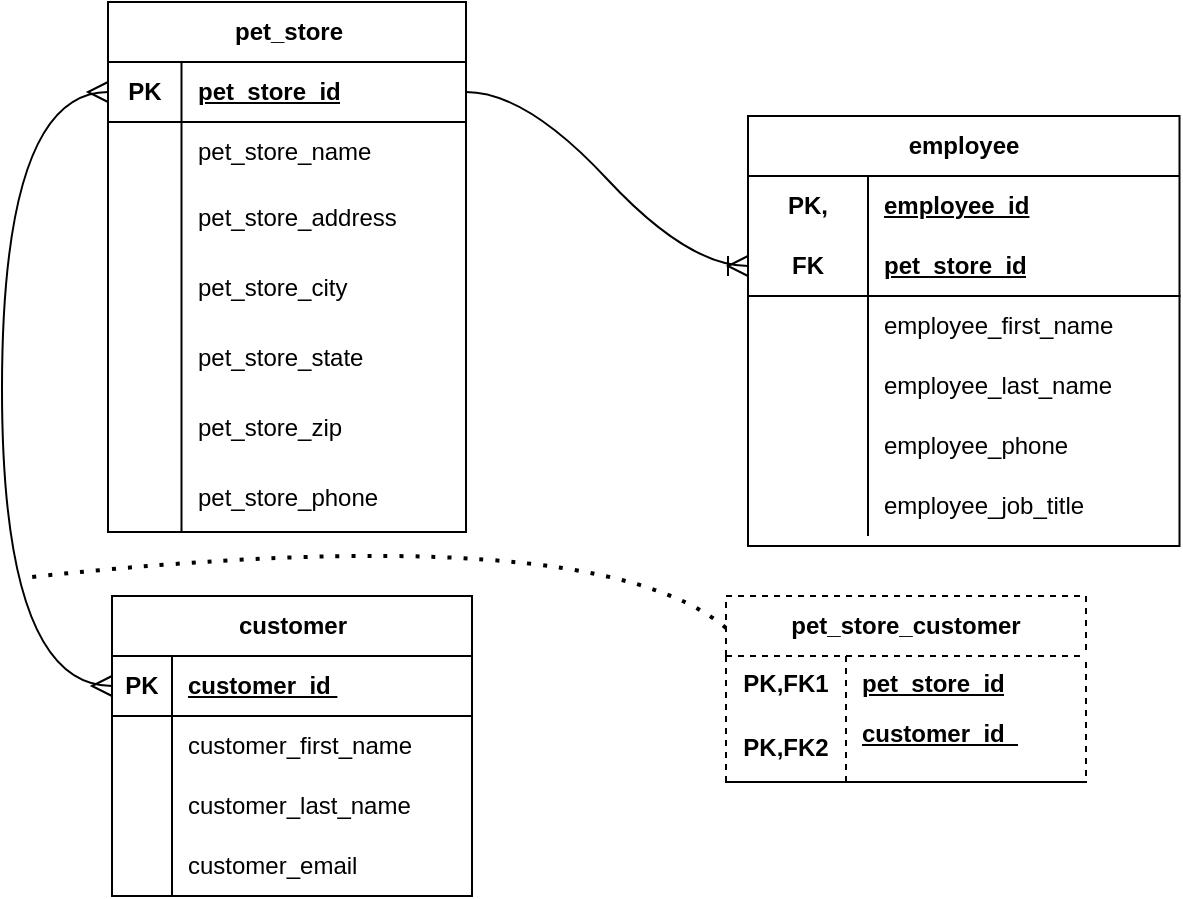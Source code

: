 <mxfile version="26.0.16">
  <diagram name="Page-1" id="pi2Q9wQ0Mi0Qq8orbZeJ">
    <mxGraphModel dx="1104" dy="1231" grid="0" gridSize="10" guides="1" tooltips="1" connect="1" arrows="1" fold="1" page="0" pageScale="1" pageWidth="850" pageHeight="1100" math="0" shadow="0">
      <root>
        <mxCell id="0" />
        <mxCell id="1" parent="0" />
        <mxCell id="1FlddTCd1Ezz8-99d3eK-143" value="pet_store" style="shape=table;startSize=30;container=1;collapsible=1;childLayout=tableLayout;fixedRows=1;rowLines=0;fontStyle=1;align=center;resizeLast=1;html=1;" parent="1" vertex="1">
          <mxGeometry x="-233" y="-340" width="179" height="265" as="geometry" />
        </mxCell>
        <mxCell id="1FlddTCd1Ezz8-99d3eK-144" value="" style="shape=tableRow;horizontal=0;startSize=0;swimlaneHead=0;swimlaneBody=0;fillColor=none;collapsible=0;dropTarget=0;points=[[0,0.5],[1,0.5]];portConstraint=eastwest;top=0;left=0;right=0;bottom=1;" parent="1FlddTCd1Ezz8-99d3eK-143" vertex="1">
          <mxGeometry y="30" width="179" height="30" as="geometry" />
        </mxCell>
        <mxCell id="1FlddTCd1Ezz8-99d3eK-145" value="PK" style="shape=partialRectangle;connectable=0;fillColor=none;top=0;left=0;bottom=0;right=0;fontStyle=1;overflow=hidden;whiteSpace=wrap;html=1;" parent="1FlddTCd1Ezz8-99d3eK-144" vertex="1">
          <mxGeometry width="36.75" height="30" as="geometry">
            <mxRectangle width="36.75" height="30" as="alternateBounds" />
          </mxGeometry>
        </mxCell>
        <mxCell id="1FlddTCd1Ezz8-99d3eK-146" value="pet_store_id" style="shape=partialRectangle;connectable=0;fillColor=none;top=0;left=0;bottom=0;right=0;align=left;spacingLeft=6;fontStyle=5;overflow=hidden;whiteSpace=wrap;html=1;" parent="1FlddTCd1Ezz8-99d3eK-144" vertex="1">
          <mxGeometry x="36.75" width="142.25" height="30" as="geometry">
            <mxRectangle width="142.25" height="30" as="alternateBounds" />
          </mxGeometry>
        </mxCell>
        <mxCell id="1FlddTCd1Ezz8-99d3eK-150" value="" style="shape=tableRow;horizontal=0;startSize=0;swimlaneHead=0;swimlaneBody=0;fillColor=none;collapsible=0;dropTarget=0;points=[[0,0.5],[1,0.5]];portConstraint=eastwest;top=0;left=0;right=0;bottom=0;" parent="1FlddTCd1Ezz8-99d3eK-143" vertex="1">
          <mxGeometry y="60" width="179" height="30" as="geometry" />
        </mxCell>
        <mxCell id="1FlddTCd1Ezz8-99d3eK-151" value="" style="shape=partialRectangle;connectable=0;fillColor=none;top=0;left=0;bottom=0;right=0;editable=1;overflow=hidden;whiteSpace=wrap;html=1;" parent="1FlddTCd1Ezz8-99d3eK-150" vertex="1">
          <mxGeometry width="36.75" height="30" as="geometry">
            <mxRectangle width="36.75" height="30" as="alternateBounds" />
          </mxGeometry>
        </mxCell>
        <mxCell id="1FlddTCd1Ezz8-99d3eK-152" value="pet_store_name" style="shape=partialRectangle;connectable=0;fillColor=none;top=0;left=0;bottom=0;right=0;align=left;spacingLeft=6;overflow=hidden;whiteSpace=wrap;html=1;" parent="1FlddTCd1Ezz8-99d3eK-150" vertex="1">
          <mxGeometry x="36.75" width="142.25" height="30" as="geometry">
            <mxRectangle width="142.25" height="30" as="alternateBounds" />
          </mxGeometry>
        </mxCell>
        <mxCell id="1FlddTCd1Ezz8-99d3eK-153" value="" style="shape=tableRow;horizontal=0;startSize=0;swimlaneHead=0;swimlaneBody=0;fillColor=none;collapsible=0;dropTarget=0;points=[[0,0.5],[1,0.5]];portConstraint=eastwest;top=0;left=0;right=0;bottom=0;" parent="1FlddTCd1Ezz8-99d3eK-143" vertex="1">
          <mxGeometry y="90" width="179" height="35" as="geometry" />
        </mxCell>
        <mxCell id="1FlddTCd1Ezz8-99d3eK-154" value="" style="shape=partialRectangle;connectable=0;fillColor=none;top=0;left=0;bottom=0;right=0;editable=1;overflow=hidden;whiteSpace=wrap;html=1;" parent="1FlddTCd1Ezz8-99d3eK-153" vertex="1">
          <mxGeometry width="36.75" height="35" as="geometry">
            <mxRectangle width="36.75" height="35" as="alternateBounds" />
          </mxGeometry>
        </mxCell>
        <mxCell id="1FlddTCd1Ezz8-99d3eK-155" value="pet_store_address" style="shape=partialRectangle;connectable=0;fillColor=none;top=0;left=0;bottom=0;right=0;align=left;spacingLeft=6;overflow=hidden;whiteSpace=wrap;html=1;" parent="1FlddTCd1Ezz8-99d3eK-153" vertex="1">
          <mxGeometry x="36.75" width="142.25" height="35" as="geometry">
            <mxRectangle width="142.25" height="35" as="alternateBounds" />
          </mxGeometry>
        </mxCell>
        <mxCell id="1FlddTCd1Ezz8-99d3eK-156" value="" style="shape=tableRow;horizontal=0;startSize=0;swimlaneHead=0;swimlaneBody=0;fillColor=none;collapsible=0;dropTarget=0;points=[[0,0.5],[1,0.5]];portConstraint=eastwest;top=0;left=0;right=0;bottom=0;" parent="1FlddTCd1Ezz8-99d3eK-143" vertex="1">
          <mxGeometry y="125" width="179" height="35" as="geometry" />
        </mxCell>
        <mxCell id="1FlddTCd1Ezz8-99d3eK-157" value="" style="shape=partialRectangle;connectable=0;fillColor=none;top=0;left=0;bottom=0;right=0;editable=1;overflow=hidden;whiteSpace=wrap;html=1;" parent="1FlddTCd1Ezz8-99d3eK-156" vertex="1">
          <mxGeometry width="36.75" height="35" as="geometry">
            <mxRectangle width="36.75" height="35" as="alternateBounds" />
          </mxGeometry>
        </mxCell>
        <mxCell id="1FlddTCd1Ezz8-99d3eK-158" value="pet_store_city" style="shape=partialRectangle;connectable=0;fillColor=none;top=0;left=0;bottom=0;right=0;align=left;spacingLeft=6;overflow=hidden;whiteSpace=wrap;html=1;" parent="1FlddTCd1Ezz8-99d3eK-156" vertex="1">
          <mxGeometry x="36.75" width="142.25" height="35" as="geometry">
            <mxRectangle width="142.25" height="35" as="alternateBounds" />
          </mxGeometry>
        </mxCell>
        <mxCell id="1FlddTCd1Ezz8-99d3eK-159" value="" style="shape=tableRow;horizontal=0;startSize=0;swimlaneHead=0;swimlaneBody=0;fillColor=none;collapsible=0;dropTarget=0;points=[[0,0.5],[1,0.5]];portConstraint=eastwest;top=0;left=0;right=0;bottom=0;" parent="1FlddTCd1Ezz8-99d3eK-143" vertex="1">
          <mxGeometry y="160" width="179" height="35" as="geometry" />
        </mxCell>
        <mxCell id="1FlddTCd1Ezz8-99d3eK-160" value="" style="shape=partialRectangle;connectable=0;fillColor=none;top=0;left=0;bottom=0;right=0;editable=1;overflow=hidden;whiteSpace=wrap;html=1;" parent="1FlddTCd1Ezz8-99d3eK-159" vertex="1">
          <mxGeometry width="36.75" height="35" as="geometry">
            <mxRectangle width="36.75" height="35" as="alternateBounds" />
          </mxGeometry>
        </mxCell>
        <mxCell id="1FlddTCd1Ezz8-99d3eK-161" value="pet_store_state" style="shape=partialRectangle;connectable=0;fillColor=none;top=0;left=0;bottom=0;right=0;align=left;spacingLeft=6;overflow=hidden;whiteSpace=wrap;html=1;" parent="1FlddTCd1Ezz8-99d3eK-159" vertex="1">
          <mxGeometry x="36.75" width="142.25" height="35" as="geometry">
            <mxRectangle width="142.25" height="35" as="alternateBounds" />
          </mxGeometry>
        </mxCell>
        <mxCell id="1FlddTCd1Ezz8-99d3eK-162" value="" style="shape=tableRow;horizontal=0;startSize=0;swimlaneHead=0;swimlaneBody=0;fillColor=none;collapsible=0;dropTarget=0;points=[[0,0.5],[1,0.5]];portConstraint=eastwest;top=0;left=0;right=0;bottom=0;" parent="1FlddTCd1Ezz8-99d3eK-143" vertex="1">
          <mxGeometry y="195" width="179" height="35" as="geometry" />
        </mxCell>
        <mxCell id="1FlddTCd1Ezz8-99d3eK-163" value="" style="shape=partialRectangle;connectable=0;fillColor=none;top=0;left=0;bottom=0;right=0;editable=1;overflow=hidden;whiteSpace=wrap;html=1;" parent="1FlddTCd1Ezz8-99d3eK-162" vertex="1">
          <mxGeometry width="36.75" height="35" as="geometry">
            <mxRectangle width="36.75" height="35" as="alternateBounds" />
          </mxGeometry>
        </mxCell>
        <mxCell id="1FlddTCd1Ezz8-99d3eK-164" value="pet_store_zip" style="shape=partialRectangle;connectable=0;fillColor=none;top=0;left=0;bottom=0;right=0;align=left;spacingLeft=6;overflow=hidden;whiteSpace=wrap;html=1;" parent="1FlddTCd1Ezz8-99d3eK-162" vertex="1">
          <mxGeometry x="36.75" width="142.25" height="35" as="geometry">
            <mxRectangle width="142.25" height="35" as="alternateBounds" />
          </mxGeometry>
        </mxCell>
        <mxCell id="1FlddTCd1Ezz8-99d3eK-165" value="" style="shape=tableRow;horizontal=0;startSize=0;swimlaneHead=0;swimlaneBody=0;fillColor=none;collapsible=0;dropTarget=0;points=[[0,0.5],[1,0.5]];portConstraint=eastwest;top=0;left=0;right=0;bottom=0;" parent="1FlddTCd1Ezz8-99d3eK-143" vertex="1">
          <mxGeometry y="230" width="179" height="35" as="geometry" />
        </mxCell>
        <mxCell id="1FlddTCd1Ezz8-99d3eK-166" value="" style="shape=partialRectangle;connectable=0;fillColor=none;top=0;left=0;bottom=0;right=0;editable=1;overflow=hidden;whiteSpace=wrap;html=1;" parent="1FlddTCd1Ezz8-99d3eK-165" vertex="1">
          <mxGeometry width="36.75" height="35" as="geometry">
            <mxRectangle width="36.75" height="35" as="alternateBounds" />
          </mxGeometry>
        </mxCell>
        <mxCell id="1FlddTCd1Ezz8-99d3eK-167" value="pet_store_phone" style="shape=partialRectangle;connectable=0;fillColor=none;top=0;left=0;bottom=0;right=0;align=left;spacingLeft=6;overflow=hidden;whiteSpace=wrap;html=1;" parent="1FlddTCd1Ezz8-99d3eK-165" vertex="1">
          <mxGeometry x="36.75" width="142.25" height="35" as="geometry">
            <mxRectangle width="142.25" height="35" as="alternateBounds" />
          </mxGeometry>
        </mxCell>
        <mxCell id="1FlddTCd1Ezz8-99d3eK-184" value="employee" style="shape=table;startSize=30;container=1;collapsible=1;childLayout=tableLayout;fixedRows=1;rowLines=0;fontStyle=1;align=center;resizeLast=1;html=1;whiteSpace=wrap;" parent="1" vertex="1">
          <mxGeometry x="87" y="-283" width="215.75" height="215" as="geometry" />
        </mxCell>
        <mxCell id="1FlddTCd1Ezz8-99d3eK-185" value="" style="shape=tableRow;horizontal=0;startSize=0;swimlaneHead=0;swimlaneBody=0;fillColor=none;collapsible=0;dropTarget=0;points=[[0,0.5],[1,0.5]];portConstraint=eastwest;top=0;left=0;right=0;bottom=0;html=1;" parent="1FlddTCd1Ezz8-99d3eK-184" vertex="1">
          <mxGeometry y="30" width="215.75" height="30" as="geometry" />
        </mxCell>
        <mxCell id="1FlddTCd1Ezz8-99d3eK-186" value="PK," style="shape=partialRectangle;connectable=0;fillColor=none;top=0;left=0;bottom=0;right=0;fontStyle=1;overflow=hidden;html=1;whiteSpace=wrap;" parent="1FlddTCd1Ezz8-99d3eK-185" vertex="1">
          <mxGeometry width="60" height="30" as="geometry">
            <mxRectangle width="60" height="30" as="alternateBounds" />
          </mxGeometry>
        </mxCell>
        <mxCell id="1FlddTCd1Ezz8-99d3eK-187" value="employee_id" style="shape=partialRectangle;connectable=0;fillColor=none;top=0;left=0;bottom=0;right=0;align=left;spacingLeft=6;fontStyle=5;overflow=hidden;html=1;whiteSpace=wrap;" parent="1FlddTCd1Ezz8-99d3eK-185" vertex="1">
          <mxGeometry x="60" width="155.75" height="30" as="geometry">
            <mxRectangle width="155.75" height="30" as="alternateBounds" />
          </mxGeometry>
        </mxCell>
        <mxCell id="1FlddTCd1Ezz8-99d3eK-188" value="" style="shape=tableRow;horizontal=0;startSize=0;swimlaneHead=0;swimlaneBody=0;fillColor=none;collapsible=0;dropTarget=0;points=[[0,0.5],[1,0.5]];portConstraint=eastwest;top=0;left=0;right=0;bottom=1;html=1;" parent="1FlddTCd1Ezz8-99d3eK-184" vertex="1">
          <mxGeometry y="60" width="215.75" height="30" as="geometry" />
        </mxCell>
        <mxCell id="1FlddTCd1Ezz8-99d3eK-189" value="FK" style="shape=partialRectangle;connectable=0;fillColor=none;top=0;left=0;bottom=0;right=0;fontStyle=1;overflow=hidden;html=1;whiteSpace=wrap;" parent="1FlddTCd1Ezz8-99d3eK-188" vertex="1">
          <mxGeometry width="60" height="30" as="geometry">
            <mxRectangle width="60" height="30" as="alternateBounds" />
          </mxGeometry>
        </mxCell>
        <mxCell id="1FlddTCd1Ezz8-99d3eK-190" value="pet_store_id" style="shape=partialRectangle;connectable=0;fillColor=none;top=0;left=0;bottom=0;right=0;align=left;spacingLeft=6;fontStyle=5;overflow=hidden;html=1;whiteSpace=wrap;" parent="1FlddTCd1Ezz8-99d3eK-188" vertex="1">
          <mxGeometry x="60" width="155.75" height="30" as="geometry">
            <mxRectangle width="155.75" height="30" as="alternateBounds" />
          </mxGeometry>
        </mxCell>
        <mxCell id="1FlddTCd1Ezz8-99d3eK-191" value="" style="shape=tableRow;horizontal=0;startSize=0;swimlaneHead=0;swimlaneBody=0;fillColor=none;collapsible=0;dropTarget=0;points=[[0,0.5],[1,0.5]];portConstraint=eastwest;top=0;left=0;right=0;bottom=0;html=1;" parent="1FlddTCd1Ezz8-99d3eK-184" vertex="1">
          <mxGeometry y="90" width="215.75" height="30" as="geometry" />
        </mxCell>
        <mxCell id="1FlddTCd1Ezz8-99d3eK-192" value="" style="shape=partialRectangle;connectable=0;fillColor=none;top=0;left=0;bottom=0;right=0;editable=1;overflow=hidden;html=1;whiteSpace=wrap;" parent="1FlddTCd1Ezz8-99d3eK-191" vertex="1">
          <mxGeometry width="60" height="30" as="geometry">
            <mxRectangle width="60" height="30" as="alternateBounds" />
          </mxGeometry>
        </mxCell>
        <mxCell id="1FlddTCd1Ezz8-99d3eK-193" value="&lt;div&gt;employee_first_name&lt;/div&gt;" style="shape=partialRectangle;connectable=0;fillColor=none;top=0;left=0;bottom=0;right=0;align=left;spacingLeft=6;overflow=hidden;html=1;whiteSpace=wrap;" parent="1FlddTCd1Ezz8-99d3eK-191" vertex="1">
          <mxGeometry x="60" width="155.75" height="30" as="geometry">
            <mxRectangle width="155.75" height="30" as="alternateBounds" />
          </mxGeometry>
        </mxCell>
        <mxCell id="1FlddTCd1Ezz8-99d3eK-194" value="" style="shape=tableRow;horizontal=0;startSize=0;swimlaneHead=0;swimlaneBody=0;fillColor=none;collapsible=0;dropTarget=0;points=[[0,0.5],[1,0.5]];portConstraint=eastwest;top=0;left=0;right=0;bottom=0;html=1;" parent="1FlddTCd1Ezz8-99d3eK-184" vertex="1">
          <mxGeometry y="120" width="215.75" height="30" as="geometry" />
        </mxCell>
        <mxCell id="1FlddTCd1Ezz8-99d3eK-195" value="" style="shape=partialRectangle;connectable=0;fillColor=none;top=0;left=0;bottom=0;right=0;editable=1;overflow=hidden;html=1;whiteSpace=wrap;" parent="1FlddTCd1Ezz8-99d3eK-194" vertex="1">
          <mxGeometry width="60" height="30" as="geometry">
            <mxRectangle width="60" height="30" as="alternateBounds" />
          </mxGeometry>
        </mxCell>
        <mxCell id="1FlddTCd1Ezz8-99d3eK-196" value="employee_last_name" style="shape=partialRectangle;connectable=0;fillColor=none;top=0;left=0;bottom=0;right=0;align=left;spacingLeft=6;overflow=hidden;html=1;whiteSpace=wrap;" parent="1FlddTCd1Ezz8-99d3eK-194" vertex="1">
          <mxGeometry x="60" width="155.75" height="30" as="geometry">
            <mxRectangle width="155.75" height="30" as="alternateBounds" />
          </mxGeometry>
        </mxCell>
        <mxCell id="1FlddTCd1Ezz8-99d3eK-197" value="" style="shape=tableRow;horizontal=0;startSize=0;swimlaneHead=0;swimlaneBody=0;fillColor=none;collapsible=0;dropTarget=0;points=[[0,0.5],[1,0.5]];portConstraint=eastwest;top=0;left=0;right=0;bottom=0;html=1;" parent="1FlddTCd1Ezz8-99d3eK-184" vertex="1">
          <mxGeometry y="150" width="215.75" height="30" as="geometry" />
        </mxCell>
        <mxCell id="1FlddTCd1Ezz8-99d3eK-198" value="" style="shape=partialRectangle;connectable=0;fillColor=none;top=0;left=0;bottom=0;right=0;editable=1;overflow=hidden;html=1;whiteSpace=wrap;" parent="1FlddTCd1Ezz8-99d3eK-197" vertex="1">
          <mxGeometry width="60" height="30" as="geometry">
            <mxRectangle width="60" height="30" as="alternateBounds" />
          </mxGeometry>
        </mxCell>
        <mxCell id="1FlddTCd1Ezz8-99d3eK-199" value="employee_phone" style="shape=partialRectangle;connectable=0;fillColor=none;top=0;left=0;bottom=0;right=0;align=left;spacingLeft=6;overflow=hidden;html=1;whiteSpace=wrap;" parent="1FlddTCd1Ezz8-99d3eK-197" vertex="1">
          <mxGeometry x="60" width="155.75" height="30" as="geometry">
            <mxRectangle width="155.75" height="30" as="alternateBounds" />
          </mxGeometry>
        </mxCell>
        <mxCell id="1FlddTCd1Ezz8-99d3eK-200" value="" style="shape=tableRow;horizontal=0;startSize=0;swimlaneHead=0;swimlaneBody=0;fillColor=none;collapsible=0;dropTarget=0;points=[[0,0.5],[1,0.5]];portConstraint=eastwest;top=0;left=0;right=0;bottom=0;html=1;" parent="1FlddTCd1Ezz8-99d3eK-184" vertex="1">
          <mxGeometry y="180" width="215.75" height="30" as="geometry" />
        </mxCell>
        <mxCell id="1FlddTCd1Ezz8-99d3eK-201" value="" style="shape=partialRectangle;connectable=0;fillColor=none;top=0;left=0;bottom=0;right=0;editable=1;overflow=hidden;html=1;whiteSpace=wrap;" parent="1FlddTCd1Ezz8-99d3eK-200" vertex="1">
          <mxGeometry width="60" height="30" as="geometry">
            <mxRectangle width="60" height="30" as="alternateBounds" />
          </mxGeometry>
        </mxCell>
        <mxCell id="1FlddTCd1Ezz8-99d3eK-202" value="employee_job_title" style="shape=partialRectangle;connectable=0;fillColor=none;top=0;left=0;bottom=0;right=0;align=left;spacingLeft=6;overflow=hidden;html=1;whiteSpace=wrap;" parent="1FlddTCd1Ezz8-99d3eK-200" vertex="1">
          <mxGeometry x="60" width="155.75" height="30" as="geometry">
            <mxRectangle width="155.75" height="30" as="alternateBounds" />
          </mxGeometry>
        </mxCell>
        <mxCell id="1FlddTCd1Ezz8-99d3eK-203" value="customer" style="shape=table;startSize=30;container=1;collapsible=1;childLayout=tableLayout;fixedRows=1;rowLines=0;fontStyle=1;align=center;resizeLast=1;html=1;" parent="1" vertex="1">
          <mxGeometry x="-231" y="-43" width="180" height="150" as="geometry" />
        </mxCell>
        <mxCell id="1FlddTCd1Ezz8-99d3eK-204" value="" style="shape=tableRow;horizontal=0;startSize=0;swimlaneHead=0;swimlaneBody=0;fillColor=none;collapsible=0;dropTarget=0;points=[[0,0.5],[1,0.5]];portConstraint=eastwest;top=0;left=0;right=0;bottom=1;" parent="1FlddTCd1Ezz8-99d3eK-203" vertex="1">
          <mxGeometry y="30" width="180" height="30" as="geometry" />
        </mxCell>
        <mxCell id="1FlddTCd1Ezz8-99d3eK-205" value="PK" style="shape=partialRectangle;connectable=0;fillColor=none;top=0;left=0;bottom=0;right=0;fontStyle=1;overflow=hidden;whiteSpace=wrap;html=1;" parent="1FlddTCd1Ezz8-99d3eK-204" vertex="1">
          <mxGeometry width="30" height="30" as="geometry">
            <mxRectangle width="30" height="30" as="alternateBounds" />
          </mxGeometry>
        </mxCell>
        <mxCell id="1FlddTCd1Ezz8-99d3eK-206" value="customer_id&amp;nbsp;" style="shape=partialRectangle;connectable=0;fillColor=none;top=0;left=0;bottom=0;right=0;align=left;spacingLeft=6;fontStyle=5;overflow=hidden;whiteSpace=wrap;html=1;" parent="1FlddTCd1Ezz8-99d3eK-204" vertex="1">
          <mxGeometry x="30" width="150" height="30" as="geometry">
            <mxRectangle width="150" height="30" as="alternateBounds" />
          </mxGeometry>
        </mxCell>
        <mxCell id="1FlddTCd1Ezz8-99d3eK-207" value="" style="shape=tableRow;horizontal=0;startSize=0;swimlaneHead=0;swimlaneBody=0;fillColor=none;collapsible=0;dropTarget=0;points=[[0,0.5],[1,0.5]];portConstraint=eastwest;top=0;left=0;right=0;bottom=0;" parent="1FlddTCd1Ezz8-99d3eK-203" vertex="1">
          <mxGeometry y="60" width="180" height="30" as="geometry" />
        </mxCell>
        <mxCell id="1FlddTCd1Ezz8-99d3eK-208" value="" style="shape=partialRectangle;connectable=0;fillColor=none;top=0;left=0;bottom=0;right=0;editable=1;overflow=hidden;whiteSpace=wrap;html=1;" parent="1FlddTCd1Ezz8-99d3eK-207" vertex="1">
          <mxGeometry width="30" height="30" as="geometry">
            <mxRectangle width="30" height="30" as="alternateBounds" />
          </mxGeometry>
        </mxCell>
        <mxCell id="1FlddTCd1Ezz8-99d3eK-209" value="customer_first_name" style="shape=partialRectangle;connectable=0;fillColor=none;top=0;left=0;bottom=0;right=0;align=left;spacingLeft=6;overflow=hidden;whiteSpace=wrap;html=1;" parent="1FlddTCd1Ezz8-99d3eK-207" vertex="1">
          <mxGeometry x="30" width="150" height="30" as="geometry">
            <mxRectangle width="150" height="30" as="alternateBounds" />
          </mxGeometry>
        </mxCell>
        <mxCell id="1FlddTCd1Ezz8-99d3eK-210" value="" style="shape=tableRow;horizontal=0;startSize=0;swimlaneHead=0;swimlaneBody=0;fillColor=none;collapsible=0;dropTarget=0;points=[[0,0.5],[1,0.5]];portConstraint=eastwest;top=0;left=0;right=0;bottom=0;" parent="1FlddTCd1Ezz8-99d3eK-203" vertex="1">
          <mxGeometry y="90" width="180" height="30" as="geometry" />
        </mxCell>
        <mxCell id="1FlddTCd1Ezz8-99d3eK-211" value="" style="shape=partialRectangle;connectable=0;fillColor=none;top=0;left=0;bottom=0;right=0;editable=1;overflow=hidden;whiteSpace=wrap;html=1;" parent="1FlddTCd1Ezz8-99d3eK-210" vertex="1">
          <mxGeometry width="30" height="30" as="geometry">
            <mxRectangle width="30" height="30" as="alternateBounds" />
          </mxGeometry>
        </mxCell>
        <mxCell id="1FlddTCd1Ezz8-99d3eK-212" value="customer_last_name" style="shape=partialRectangle;connectable=0;fillColor=none;top=0;left=0;bottom=0;right=0;align=left;spacingLeft=6;overflow=hidden;whiteSpace=wrap;html=1;" parent="1FlddTCd1Ezz8-99d3eK-210" vertex="1">
          <mxGeometry x="30" width="150" height="30" as="geometry">
            <mxRectangle width="150" height="30" as="alternateBounds" />
          </mxGeometry>
        </mxCell>
        <mxCell id="1FlddTCd1Ezz8-99d3eK-213" value="" style="shape=tableRow;horizontal=0;startSize=0;swimlaneHead=0;swimlaneBody=0;fillColor=none;collapsible=0;dropTarget=0;points=[[0,0.5],[1,0.5]];portConstraint=eastwest;top=0;left=0;right=0;bottom=0;" parent="1FlddTCd1Ezz8-99d3eK-203" vertex="1">
          <mxGeometry y="120" width="180" height="30" as="geometry" />
        </mxCell>
        <mxCell id="1FlddTCd1Ezz8-99d3eK-214" value="" style="shape=partialRectangle;connectable=0;fillColor=none;top=0;left=0;bottom=0;right=0;editable=1;overflow=hidden;whiteSpace=wrap;html=1;" parent="1FlddTCd1Ezz8-99d3eK-213" vertex="1">
          <mxGeometry width="30" height="30" as="geometry">
            <mxRectangle width="30" height="30" as="alternateBounds" />
          </mxGeometry>
        </mxCell>
        <mxCell id="1FlddTCd1Ezz8-99d3eK-215" value="customer_email" style="shape=partialRectangle;connectable=0;fillColor=none;top=0;left=0;bottom=0;right=0;align=left;spacingLeft=6;overflow=hidden;whiteSpace=wrap;html=1;" parent="1FlddTCd1Ezz8-99d3eK-213" vertex="1">
          <mxGeometry x="30" width="150" height="30" as="geometry">
            <mxRectangle width="150" height="30" as="alternateBounds" />
          </mxGeometry>
        </mxCell>
        <mxCell id="1FlddTCd1Ezz8-99d3eK-216" value="" style="edgeStyle=entityRelationEdgeStyle;fontSize=12;html=1;endArrow=ERoneToMany;rounded=0;startSize=8;endSize=8;curved=1;strokeColor=default;exitX=1;exitY=0.5;exitDx=0;exitDy=0;entryX=0;entryY=0.5;entryDx=0;entryDy=0;" parent="1" source="1FlddTCd1Ezz8-99d3eK-144" target="1FlddTCd1Ezz8-99d3eK-188" edge="1">
          <mxGeometry width="100" height="100" relative="1" as="geometry">
            <mxPoint x="-46" y="-257" as="sourcePoint" />
            <mxPoint x="66" y="-304" as="targetPoint" />
            <Array as="points">
              <mxPoint x="-25" y="-14" />
              <mxPoint x="34" y="-180" />
            </Array>
          </mxGeometry>
        </mxCell>
        <mxCell id="1FlddTCd1Ezz8-99d3eK-218" value="" style="fontSize=12;html=1;endArrow=ERmany;startArrow=ERmany;rounded=0;startSize=8;endSize=8;entryX=0;entryY=0.5;entryDx=0;entryDy=0;edgeStyle=elbowEdgeStyle;curved=1;exitX=0;exitY=0.5;exitDx=0;exitDy=0;" parent="1" source="1FlddTCd1Ezz8-99d3eK-144" target="1FlddTCd1Ezz8-99d3eK-204" edge="1">
          <mxGeometry width="100" height="100" relative="1" as="geometry">
            <mxPoint x="-236" y="-295" as="sourcePoint" />
            <mxPoint x="99.08" y="12.95" as="targetPoint" />
            <Array as="points">
              <mxPoint x="-286" y="-158" />
            </Array>
          </mxGeometry>
        </mxCell>
        <mxCell id="7BUAFBYmbBcsVAz_ScVq-1" value="pet_store_customer" style="shape=table;startSize=30;container=1;collapsible=1;childLayout=tableLayout;fixedRows=1;rowLines=0;fontStyle=1;align=center;resizeLast=1;html=1;whiteSpace=wrap;strokeColor=default;dashed=1;" vertex="1" parent="1">
          <mxGeometry x="76" y="-43" width="180" height="93" as="geometry" />
        </mxCell>
        <mxCell id="7BUAFBYmbBcsVAz_ScVq-2" value="" style="shape=tableRow;horizontal=0;startSize=0;swimlaneHead=0;swimlaneBody=0;fillColor=none;collapsible=0;dropTarget=0;points=[[0,0.5],[1,0.5]];portConstraint=eastwest;top=0;left=0;right=0;bottom=0;html=1;" vertex="1" parent="7BUAFBYmbBcsVAz_ScVq-1">
          <mxGeometry y="30" width="180" height="28" as="geometry" />
        </mxCell>
        <mxCell id="7BUAFBYmbBcsVAz_ScVq-3" value="PK,FK1" style="shape=partialRectangle;connectable=0;fillColor=none;top=0;left=0;bottom=0;right=0;fontStyle=1;overflow=hidden;html=1;whiteSpace=wrap;" vertex="1" parent="7BUAFBYmbBcsVAz_ScVq-2">
          <mxGeometry width="60" height="28" as="geometry">
            <mxRectangle width="60" height="28" as="alternateBounds" />
          </mxGeometry>
        </mxCell>
        <mxCell id="7BUAFBYmbBcsVAz_ScVq-4" value="pet_store_id" style="shape=partialRectangle;connectable=0;fillColor=none;top=0;left=0;bottom=0;right=0;align=left;spacingLeft=6;fontStyle=5;overflow=hidden;html=1;whiteSpace=wrap;" vertex="1" parent="7BUAFBYmbBcsVAz_ScVq-2">
          <mxGeometry x="60" width="120" height="28" as="geometry">
            <mxRectangle width="120" height="28" as="alternateBounds" />
          </mxGeometry>
        </mxCell>
        <mxCell id="7BUAFBYmbBcsVAz_ScVq-5" value="" style="shape=tableRow;horizontal=0;startSize=0;swimlaneHead=0;swimlaneBody=0;fillColor=none;collapsible=0;dropTarget=0;points=[[0,0.5],[1,0.5]];portConstraint=eastwest;top=0;left=0;right=0;bottom=1;html=1;" vertex="1" parent="7BUAFBYmbBcsVAz_ScVq-1">
          <mxGeometry y="58" width="180" height="35" as="geometry" />
        </mxCell>
        <mxCell id="7BUAFBYmbBcsVAz_ScVq-6" value="PK,FK2" style="shape=partialRectangle;connectable=0;fillColor=none;top=0;left=0;bottom=0;right=0;fontStyle=1;overflow=hidden;html=1;whiteSpace=wrap;" vertex="1" parent="7BUAFBYmbBcsVAz_ScVq-5">
          <mxGeometry width="60" height="35" as="geometry">
            <mxRectangle width="60" height="35" as="alternateBounds" />
          </mxGeometry>
        </mxCell>
        <mxCell id="7BUAFBYmbBcsVAz_ScVq-7" value="&lt;span style=&quot;color: rgb(0, 0, 0); font-family: Helvetica; font-size: 12px; font-style: normal; font-variant-ligatures: normal; font-variant-caps: normal; font-weight: 700; letter-spacing: normal; orphans: 2; text-align: left; text-indent: 0px; text-transform: none; widows: 2; word-spacing: 0px; -webkit-text-stroke-width: 0px; white-space: normal; background-color: rgb(255, 255, 255); text-decoration: underline; float: none; display: inline !important;&quot;&gt;customer_id&amp;nbsp;&amp;nbsp;&lt;/span&gt;&lt;div&gt;&lt;br&gt;&lt;/div&gt;" style="shape=partialRectangle;connectable=0;fillColor=none;top=0;left=0;bottom=0;right=0;align=left;spacingLeft=6;fontStyle=5;overflow=hidden;html=1;whiteSpace=wrap;" vertex="1" parent="7BUAFBYmbBcsVAz_ScVq-5">
          <mxGeometry x="60" width="120" height="35" as="geometry">
            <mxRectangle width="120" height="35" as="alternateBounds" />
          </mxGeometry>
        </mxCell>
        <mxCell id="7BUAFBYmbBcsVAz_ScVq-14" value="" style="endArrow=none;dashed=1;html=1;dashPattern=1 3;strokeWidth=2;rounded=0;fontSize=12;startSize=8;endSize=8;curved=1;exitX=0;exitY=0.172;exitDx=0;exitDy=0;exitPerimeter=0;" edge="1" parent="1" source="7BUAFBYmbBcsVAz_ScVq-1">
          <mxGeometry width="50" height="50" relative="1" as="geometry">
            <mxPoint x="-109" y="14" as="sourcePoint" />
            <mxPoint x="-276" y="-52" as="targetPoint" />
            <Array as="points">
              <mxPoint x="10" y="-83" />
            </Array>
          </mxGeometry>
        </mxCell>
      </root>
    </mxGraphModel>
  </diagram>
</mxfile>
